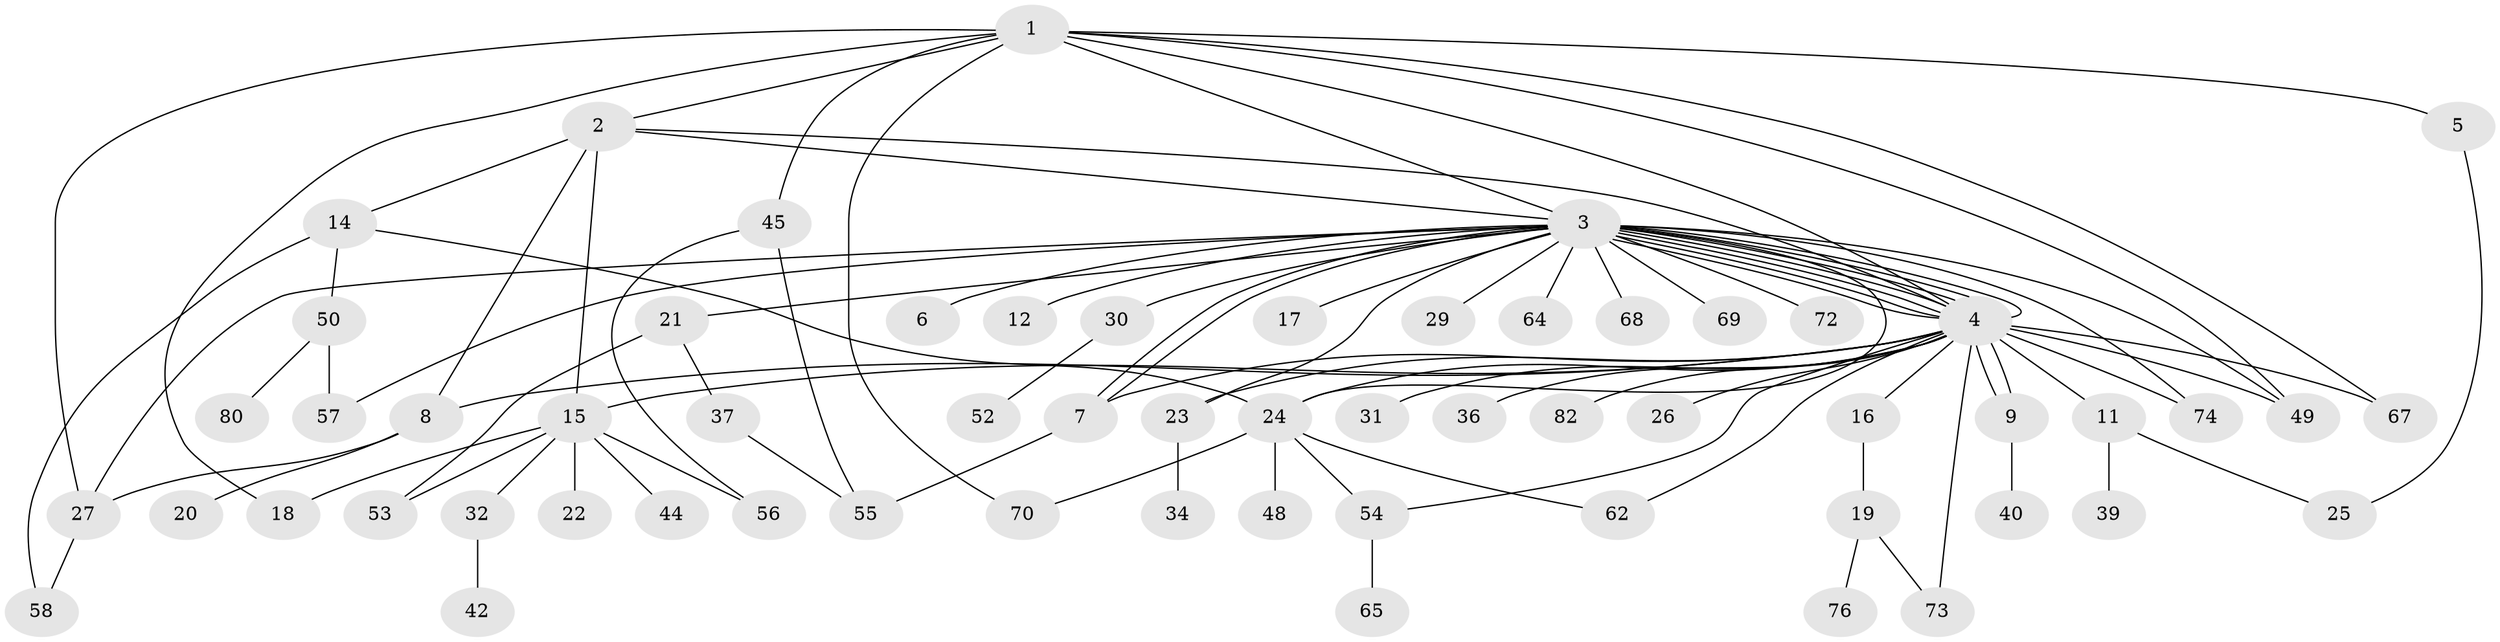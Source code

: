 // Generated by graph-tools (version 1.1) at 2025/51/02/27/25 19:51:54]
// undirected, 60 vertices, 94 edges
graph export_dot {
graph [start="1"]
  node [color=gray90,style=filled];
  1 [super="+51"];
  2 [super="+61"];
  3 [super="+13"];
  4 [super="+10"];
  5;
  6;
  7;
  8 [super="+43"];
  9 [super="+28"];
  11;
  12;
  14 [super="+46"];
  15 [super="+33"];
  16;
  17;
  18;
  19 [super="+79"];
  20;
  21;
  22 [super="+71"];
  23;
  24 [super="+41"];
  25 [super="+47"];
  26;
  27 [super="+35"];
  29;
  30;
  31;
  32;
  34 [super="+78"];
  36;
  37 [super="+38"];
  39;
  40;
  42 [super="+66"];
  44;
  45;
  48;
  49 [super="+59"];
  50 [super="+81"];
  52;
  53;
  54 [super="+60"];
  55 [super="+63"];
  56 [super="+77"];
  57;
  58 [super="+75"];
  62;
  64;
  65;
  67;
  68;
  69;
  70;
  72;
  73;
  74;
  76;
  80;
  82;
  1 -- 2;
  1 -- 3;
  1 -- 4 [weight=2];
  1 -- 5;
  1 -- 18;
  1 -- 45 [weight=2];
  1 -- 49;
  1 -- 67;
  1 -- 70;
  1 -- 27;
  2 -- 3;
  2 -- 4;
  2 -- 8;
  2 -- 14;
  2 -- 15;
  3 -- 4 [weight=2];
  3 -- 4;
  3 -- 4;
  3 -- 4;
  3 -- 4;
  3 -- 4;
  3 -- 4;
  3 -- 6;
  3 -- 7;
  3 -- 7;
  3 -- 12;
  3 -- 17;
  3 -- 23;
  3 -- 24;
  3 -- 27;
  3 -- 29;
  3 -- 30;
  3 -- 49;
  3 -- 57;
  3 -- 64;
  3 -- 69;
  3 -- 72;
  3 -- 74;
  3 -- 21;
  3 -- 68;
  4 -- 7;
  4 -- 8;
  4 -- 9;
  4 -- 9;
  4 -- 11;
  4 -- 15;
  4 -- 16;
  4 -- 23;
  4 -- 24;
  4 -- 31;
  4 -- 36;
  4 -- 49 [weight=3];
  4 -- 54;
  4 -- 62;
  4 -- 67;
  4 -- 73;
  4 -- 74;
  4 -- 82;
  4 -- 26;
  5 -- 25;
  7 -- 55;
  8 -- 20;
  8 -- 27;
  9 -- 40;
  11 -- 25;
  11 -- 39;
  14 -- 24;
  14 -- 50;
  14 -- 58;
  15 -- 18;
  15 -- 22;
  15 -- 32;
  15 -- 44;
  15 -- 53;
  15 -- 56;
  16 -- 19;
  19 -- 73;
  19 -- 76;
  21 -- 37;
  21 -- 53;
  23 -- 34;
  24 -- 48;
  24 -- 54 [weight=2];
  24 -- 62;
  24 -- 70;
  27 -- 58;
  30 -- 52;
  32 -- 42;
  37 -- 55;
  45 -- 55;
  45 -- 56;
  50 -- 57;
  50 -- 80;
  54 -- 65;
}
